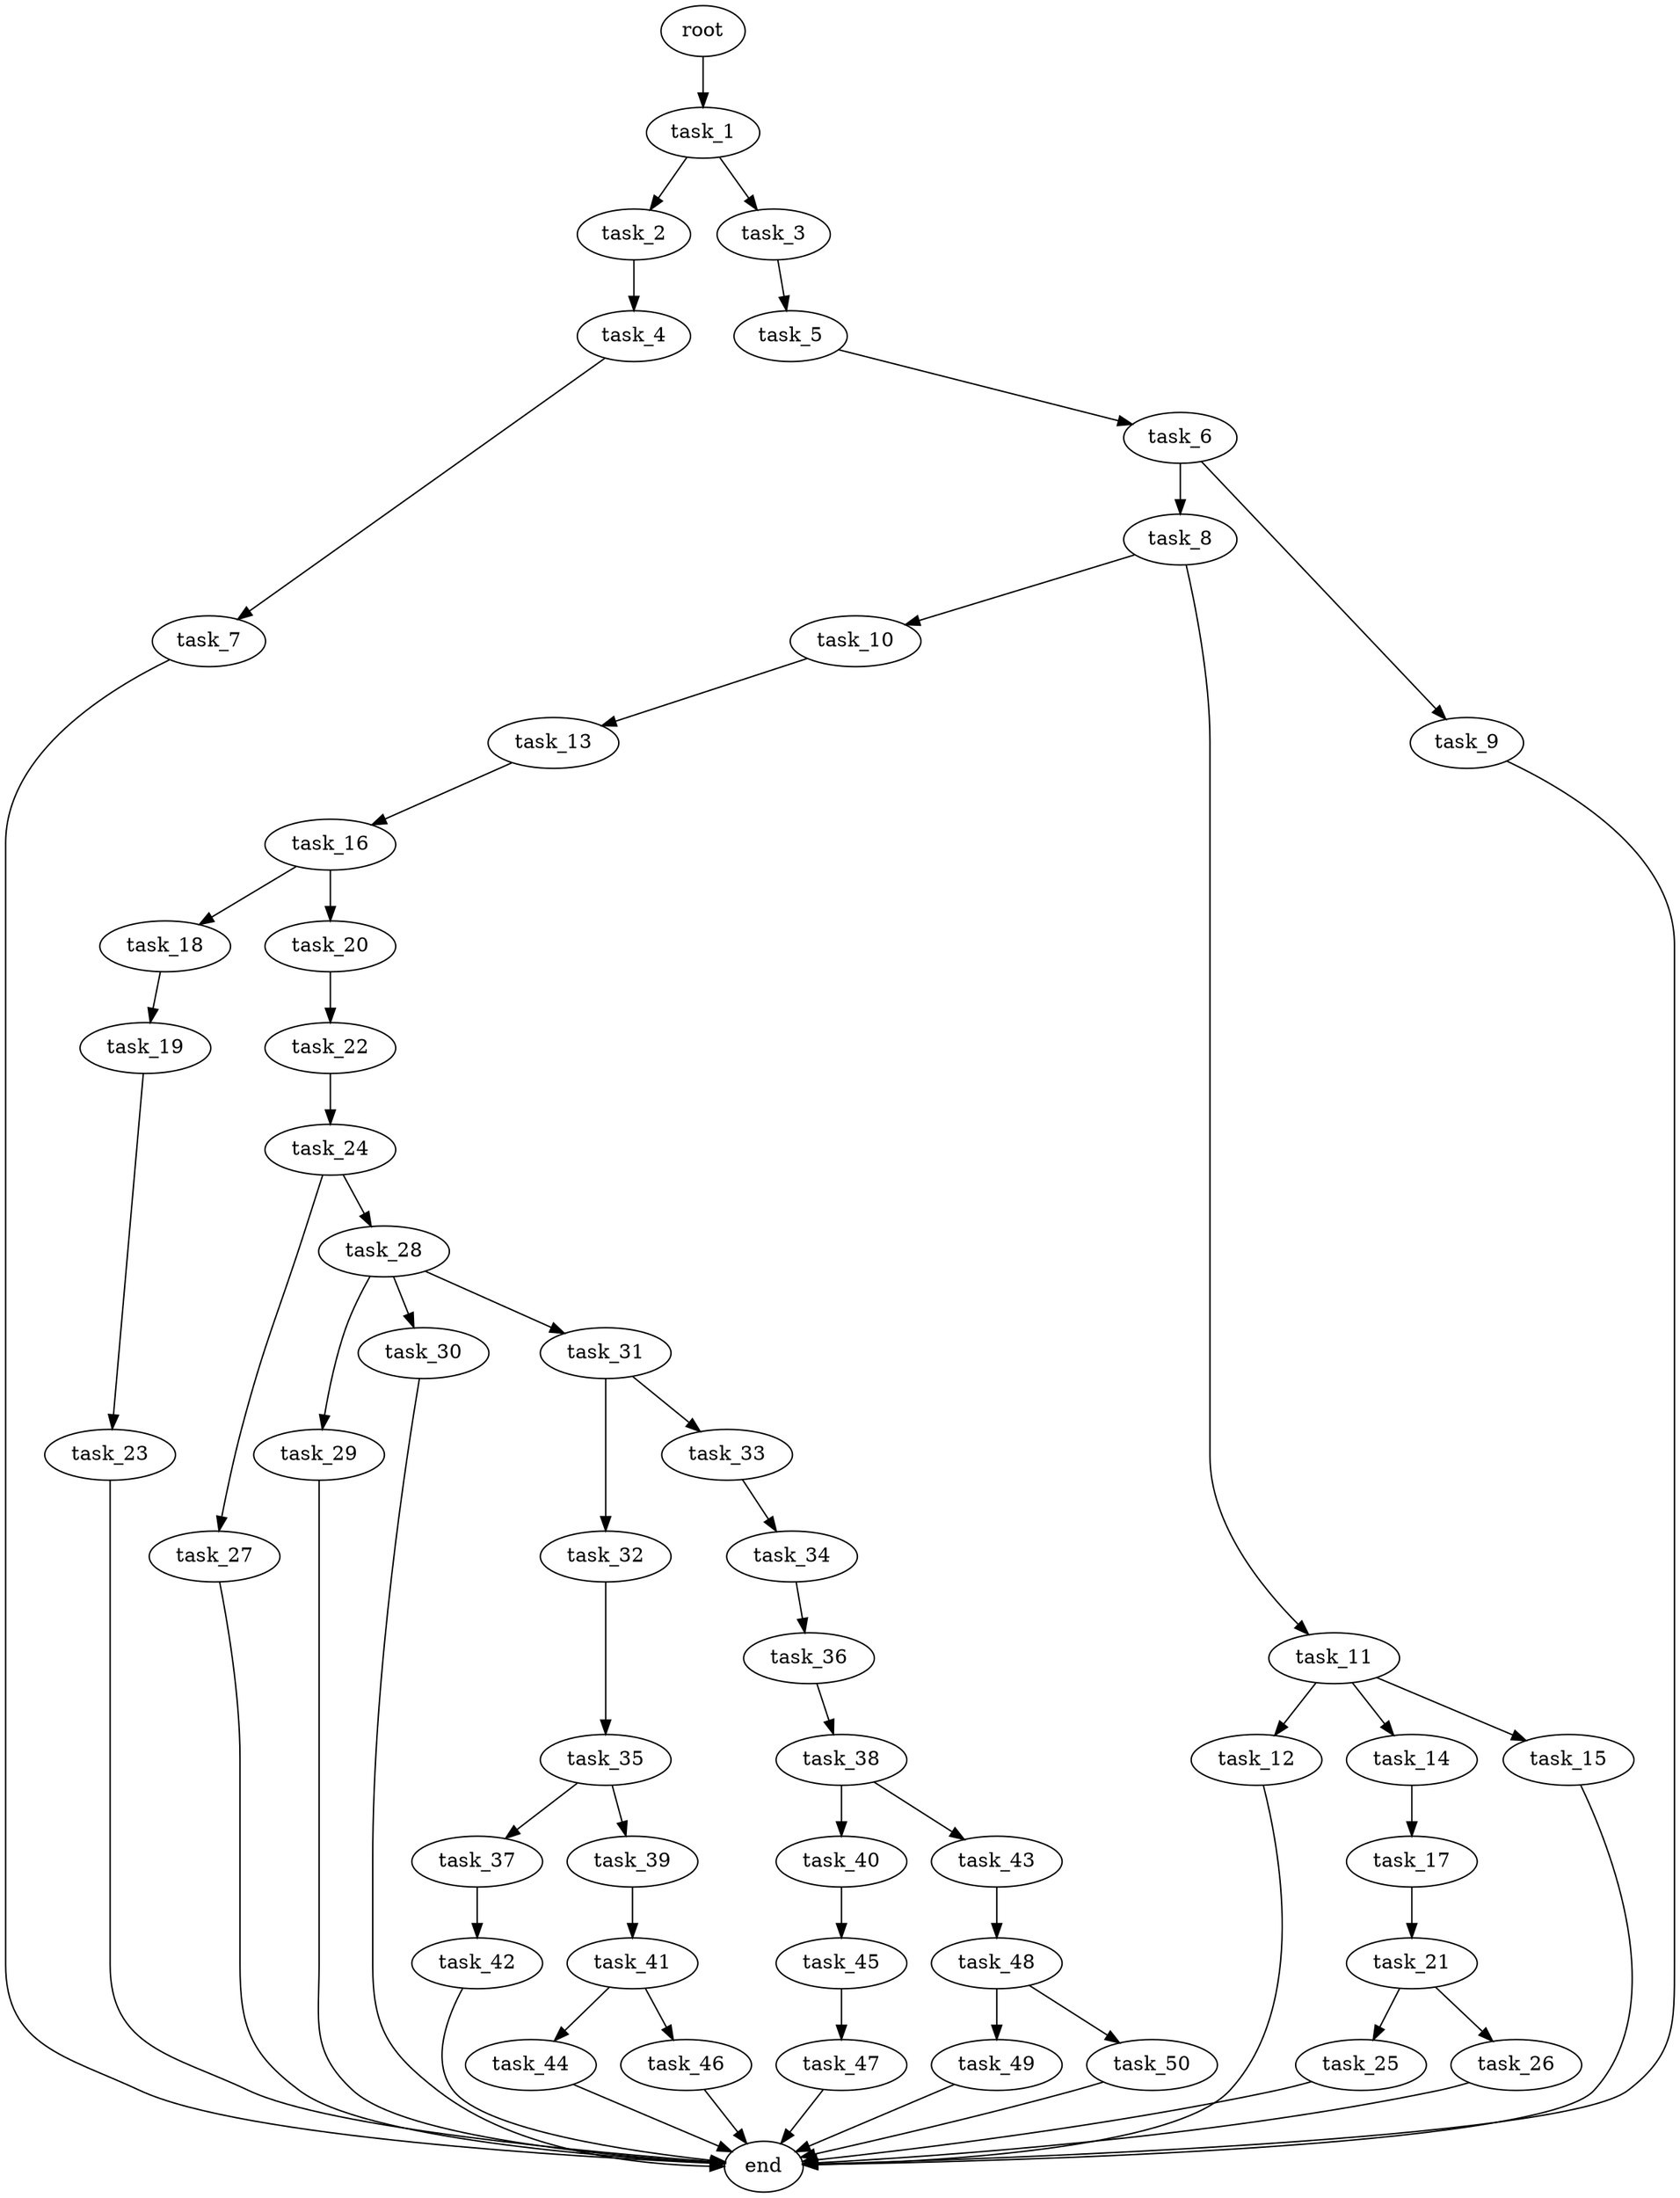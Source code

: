 digraph G {
  root [size="0.000000e+00"];
  task_1 [size="5.253103e+09"];
  task_2 [size="3.809591e+07"];
  task_3 [size="9.425739e+09"];
  task_4 [size="2.470075e+09"];
  task_5 [size="1.066320e+09"];
  task_6 [size="2.288365e+09"];
  task_7 [size="7.478192e+09"];
  task_8 [size="9.988790e+09"];
  task_9 [size="2.890017e+09"];
  task_10 [size="1.859035e+09"];
  task_11 [size="6.301106e+09"];
  task_12 [size="9.634754e+09"];
  task_13 [size="7.090129e+08"];
  task_14 [size="8.334723e+09"];
  task_15 [size="1.701969e+08"];
  task_16 [size="1.679129e+09"];
  task_17 [size="7.591016e+09"];
  task_18 [size="4.509752e+09"];
  task_19 [size="2.338194e+09"];
  task_20 [size="6.546109e+08"];
  task_21 [size="6.459392e+09"];
  task_22 [size="4.556873e+08"];
  task_23 [size="4.889615e+09"];
  task_24 [size="9.479568e+09"];
  task_25 [size="2.415117e+09"];
  task_26 [size="6.854766e+09"];
  task_27 [size="3.630208e+08"];
  task_28 [size="2.685955e+08"];
  task_29 [size="5.338620e+09"];
  task_30 [size="4.061058e+09"];
  task_31 [size="3.323540e+09"];
  task_32 [size="4.070630e+09"];
  task_33 [size="9.471163e+08"];
  task_34 [size="3.221870e+09"];
  task_35 [size="3.962252e+09"];
  task_36 [size="3.885586e+09"];
  task_37 [size="2.886916e+09"];
  task_38 [size="6.152670e+08"];
  task_39 [size="4.408682e+09"];
  task_40 [size="9.505882e+09"];
  task_41 [size="4.000657e+09"];
  task_42 [size="5.994872e+09"];
  task_43 [size="8.768263e+09"];
  task_44 [size="3.786332e+09"];
  task_45 [size="6.356141e+09"];
  task_46 [size="5.839198e+09"];
  task_47 [size="5.188735e+09"];
  task_48 [size="2.716967e+09"];
  task_49 [size="2.524004e+09"];
  task_50 [size="6.942945e+08"];
  end [size="0.000000e+00"];

  root -> task_1 [size="1.000000e-12"];
  task_1 -> task_2 [size="3.809591e+06"];
  task_1 -> task_3 [size="9.425739e+08"];
  task_2 -> task_4 [size="2.470075e+08"];
  task_3 -> task_5 [size="1.066320e+08"];
  task_4 -> task_7 [size="7.478192e+08"];
  task_5 -> task_6 [size="2.288365e+08"];
  task_6 -> task_8 [size="9.988790e+08"];
  task_6 -> task_9 [size="2.890017e+08"];
  task_7 -> end [size="1.000000e-12"];
  task_8 -> task_10 [size="1.859035e+08"];
  task_8 -> task_11 [size="6.301106e+08"];
  task_9 -> end [size="1.000000e-12"];
  task_10 -> task_13 [size="7.090129e+07"];
  task_11 -> task_12 [size="9.634754e+08"];
  task_11 -> task_14 [size="8.334723e+08"];
  task_11 -> task_15 [size="1.701969e+07"];
  task_12 -> end [size="1.000000e-12"];
  task_13 -> task_16 [size="1.679129e+08"];
  task_14 -> task_17 [size="7.591016e+08"];
  task_15 -> end [size="1.000000e-12"];
  task_16 -> task_18 [size="4.509752e+08"];
  task_16 -> task_20 [size="6.546109e+07"];
  task_17 -> task_21 [size="6.459392e+08"];
  task_18 -> task_19 [size="2.338194e+08"];
  task_19 -> task_23 [size="4.889615e+08"];
  task_20 -> task_22 [size="4.556873e+07"];
  task_21 -> task_25 [size="2.415117e+08"];
  task_21 -> task_26 [size="6.854766e+08"];
  task_22 -> task_24 [size="9.479568e+08"];
  task_23 -> end [size="1.000000e-12"];
  task_24 -> task_27 [size="3.630208e+07"];
  task_24 -> task_28 [size="2.685955e+07"];
  task_25 -> end [size="1.000000e-12"];
  task_26 -> end [size="1.000000e-12"];
  task_27 -> end [size="1.000000e-12"];
  task_28 -> task_29 [size="5.338620e+08"];
  task_28 -> task_30 [size="4.061058e+08"];
  task_28 -> task_31 [size="3.323540e+08"];
  task_29 -> end [size="1.000000e-12"];
  task_30 -> end [size="1.000000e-12"];
  task_31 -> task_32 [size="4.070630e+08"];
  task_31 -> task_33 [size="9.471163e+07"];
  task_32 -> task_35 [size="3.962252e+08"];
  task_33 -> task_34 [size="3.221870e+08"];
  task_34 -> task_36 [size="3.885586e+08"];
  task_35 -> task_37 [size="2.886916e+08"];
  task_35 -> task_39 [size="4.408682e+08"];
  task_36 -> task_38 [size="6.152670e+07"];
  task_37 -> task_42 [size="5.994872e+08"];
  task_38 -> task_40 [size="9.505882e+08"];
  task_38 -> task_43 [size="8.768263e+08"];
  task_39 -> task_41 [size="4.000657e+08"];
  task_40 -> task_45 [size="6.356141e+08"];
  task_41 -> task_44 [size="3.786332e+08"];
  task_41 -> task_46 [size="5.839198e+08"];
  task_42 -> end [size="1.000000e-12"];
  task_43 -> task_48 [size="2.716967e+08"];
  task_44 -> end [size="1.000000e-12"];
  task_45 -> task_47 [size="5.188735e+08"];
  task_46 -> end [size="1.000000e-12"];
  task_47 -> end [size="1.000000e-12"];
  task_48 -> task_49 [size="2.524004e+08"];
  task_48 -> task_50 [size="6.942945e+07"];
  task_49 -> end [size="1.000000e-12"];
  task_50 -> end [size="1.000000e-12"];
}
